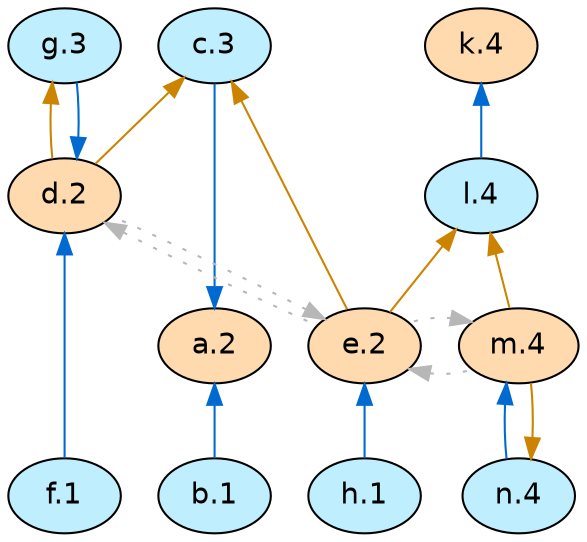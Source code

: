 digraph G {
  rankdir="TB"
  node [shape=oval style=filled fontname=Helvetica fontsize=14]
  node [fillcolor="#ffdaaf" fontcolor="#000000"] 
       a[label="a.2"] 
       k[label="k.4"] 
       d[label="d.2"] 
       e[label="e.2"] 
       m[label="m.4"]
  node [fillcolor="#bfefff" fontcolor="#000000"] 
       c[label="c.3"] 
       b[label="b.1"] 
       l[label="l.4"] 
       f[label="f.1"] 
       g[label="g.3"] 
       h[label="h.1"] 
       n[label="n.4"]
  edge [dir=back color="#006ad1" style="solid"]
        "a" -> "c" 
        "a" -> "b" 
        "k" -> "l" 
        "d" -> "f" 
        "d" -> "g" 
        "e" -> "h" 
        "m" -> "n" 
  edge [dir=back color="#cc8400" style="solid"]
        "c" -> "d" 
        "c" -> "e" 
        "l" -> "e" 
        "l" -> "m" 
        "g" -> "d" 
        "n" -> "m" 
  edge [dir=back color="#b7b7b7" style="dotted" constraint=false]
        "d" -> "e" 
        "e" -> "d" 
        "e" -> "m" 
        "m" -> "e" 

  {rank = max; b; f; h}
  {rank = min; c; g}
}